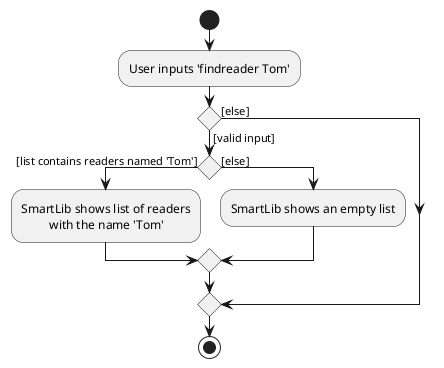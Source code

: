 @startuml
start
:User inputs 'findreader Tom';

'Since the beta syntax does not support placing the condition outside the
'diamond we place it as the true branch instead.

if () then ([valid input])
    if () then ([list contains readers named 'Tom'])
        :SmartLib shows list of readers
                 with the name 'Tom';
    else ([else])
        :SmartLib shows an empty list;
    endif
else ([else])
endif
stop
@enduml
